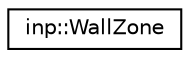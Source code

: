 digraph "Graphical Class Hierarchy"
{
  edge [fontname="Helvetica",fontsize="10",labelfontname="Helvetica",labelfontsize="10"];
  node [fontname="Helvetica",fontsize="10",shape=record];
  rankdir="LR";
  Node0 [label="inp::WallZone",height=0.2,width=0.4,color="black", fillcolor="white", style="filled",URL="$structinp_1_1WallZone.html",tooltip="User-input data for wall zone. "];
}
